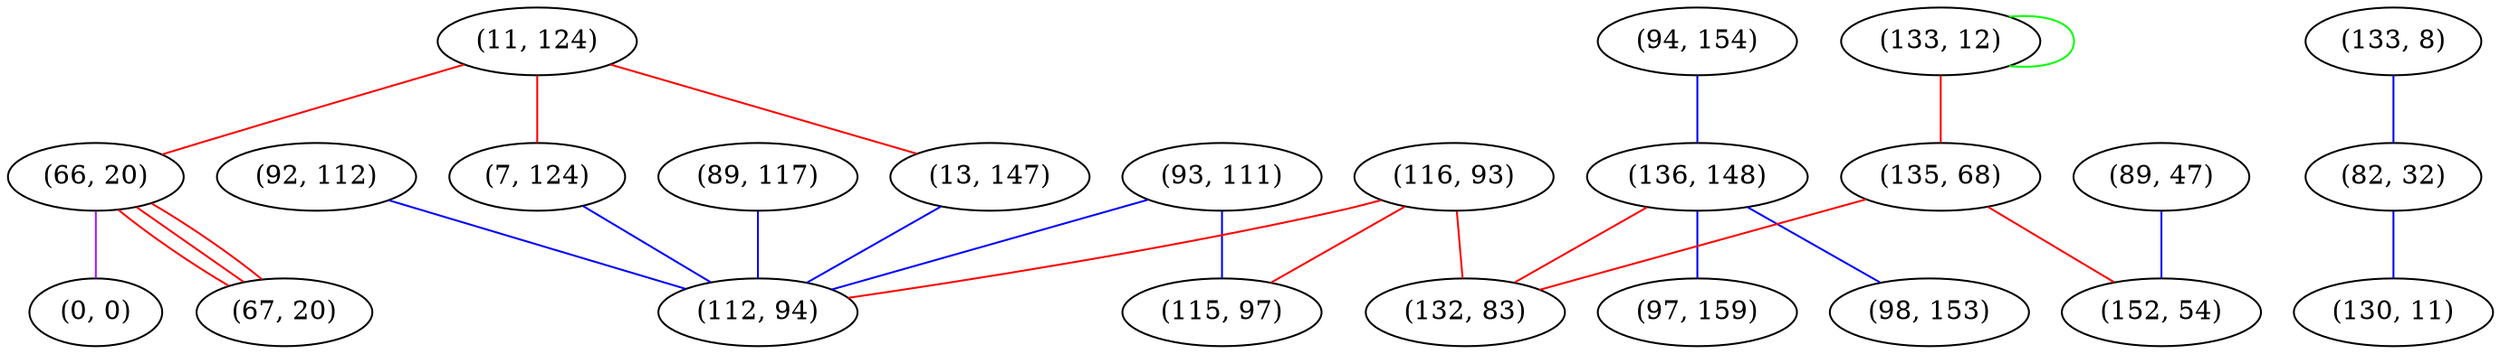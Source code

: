 graph "" {
"(11, 124)";
"(89, 47)";
"(66, 20)";
"(94, 154)";
"(133, 8)";
"(82, 32)";
"(92, 112)";
"(133, 12)";
"(136, 148)";
"(135, 68)";
"(89, 117)";
"(93, 111)";
"(97, 159)";
"(0, 0)";
"(116, 93)";
"(98, 153)";
"(13, 147)";
"(7, 124)";
"(132, 83)";
"(112, 94)";
"(67, 20)";
"(152, 54)";
"(115, 97)";
"(130, 11)";
"(11, 124)" -- "(7, 124)"  [color=red, key=0, weight=1];
"(11, 124)" -- "(66, 20)"  [color=red, key=0, weight=1];
"(11, 124)" -- "(13, 147)"  [color=red, key=0, weight=1];
"(89, 47)" -- "(152, 54)"  [color=blue, key=0, weight=3];
"(66, 20)" -- "(67, 20)"  [color=red, key=0, weight=1];
"(66, 20)" -- "(67, 20)"  [color=red, key=1, weight=1];
"(66, 20)" -- "(67, 20)"  [color=red, key=2, weight=1];
"(66, 20)" -- "(0, 0)"  [color=purple, key=0, weight=4];
"(94, 154)" -- "(136, 148)"  [color=blue, key=0, weight=3];
"(133, 8)" -- "(82, 32)"  [color=blue, key=0, weight=3];
"(82, 32)" -- "(130, 11)"  [color=blue, key=0, weight=3];
"(92, 112)" -- "(112, 94)"  [color=blue, key=0, weight=3];
"(133, 12)" -- "(135, 68)"  [color=red, key=0, weight=1];
"(133, 12)" -- "(133, 12)"  [color=green, key=0, weight=2];
"(136, 148)" -- "(98, 153)"  [color=blue, key=0, weight=3];
"(136, 148)" -- "(132, 83)"  [color=red, key=0, weight=1];
"(136, 148)" -- "(97, 159)"  [color=blue, key=0, weight=3];
"(135, 68)" -- "(152, 54)"  [color=red, key=0, weight=1];
"(135, 68)" -- "(132, 83)"  [color=red, key=0, weight=1];
"(89, 117)" -- "(112, 94)"  [color=blue, key=0, weight=3];
"(93, 111)" -- "(112, 94)"  [color=blue, key=0, weight=3];
"(93, 111)" -- "(115, 97)"  [color=blue, key=0, weight=3];
"(116, 93)" -- "(112, 94)"  [color=red, key=0, weight=1];
"(116, 93)" -- "(115, 97)"  [color=red, key=0, weight=1];
"(116, 93)" -- "(132, 83)"  [color=red, key=0, weight=1];
"(13, 147)" -- "(112, 94)"  [color=blue, key=0, weight=3];
"(7, 124)" -- "(112, 94)"  [color=blue, key=0, weight=3];
}
